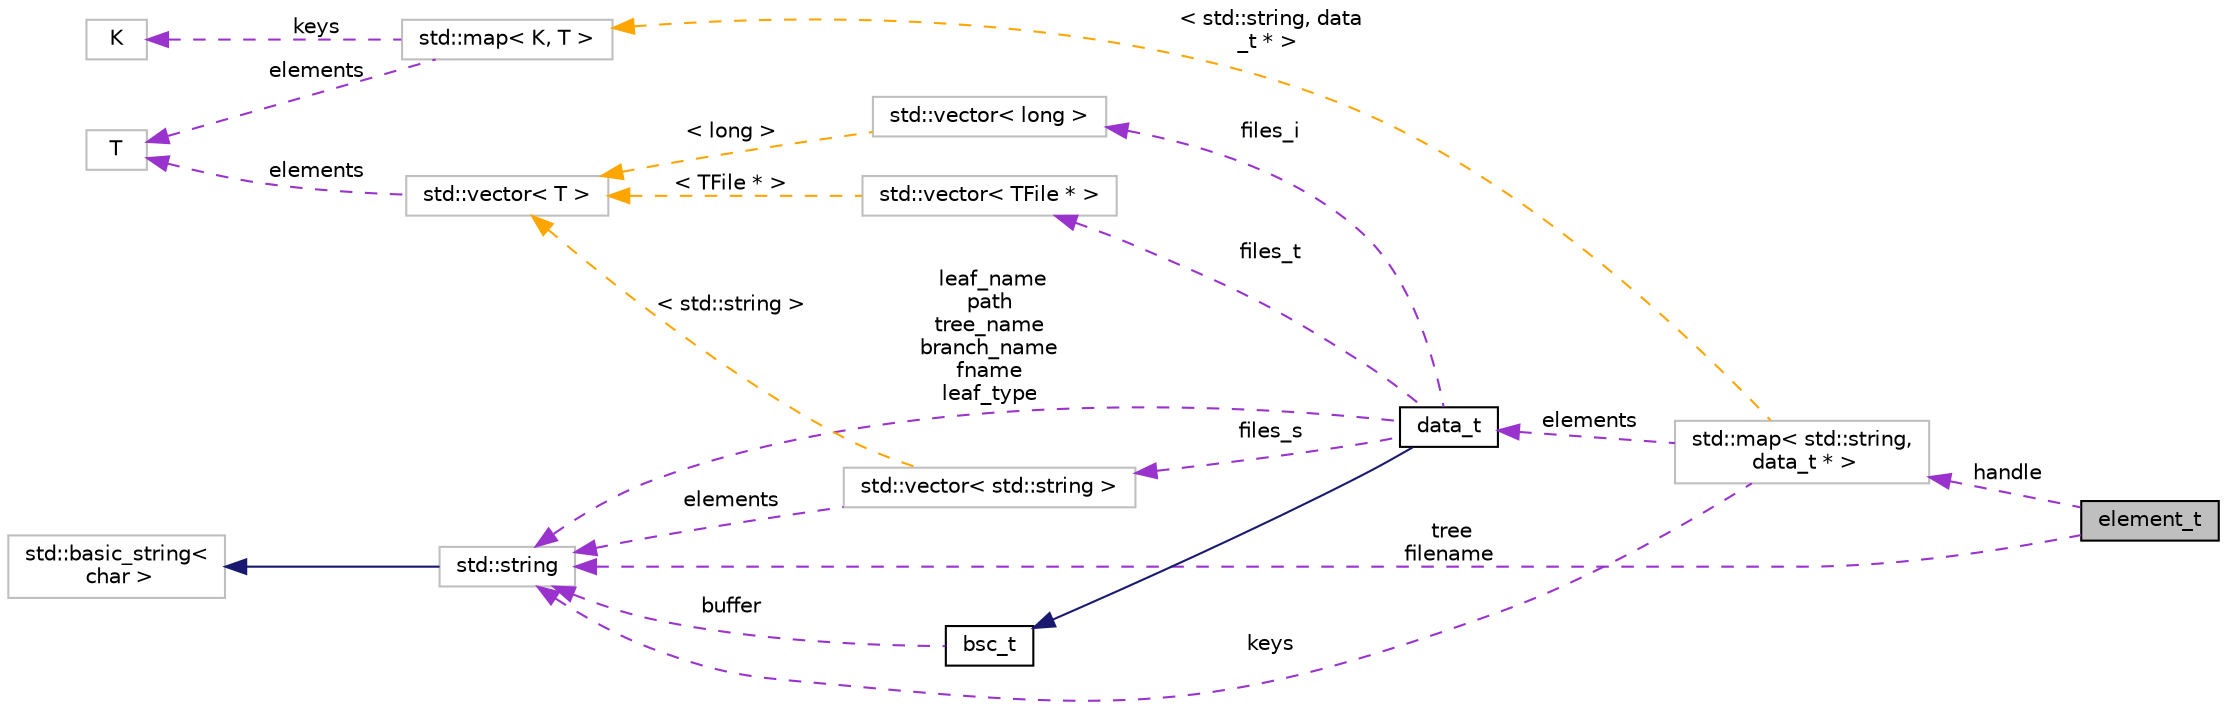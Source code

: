 digraph "element_t"
{
 // INTERACTIVE_SVG=YES
 // LATEX_PDF_SIZE
  edge [fontname="Helvetica",fontsize="10",labelfontname="Helvetica",labelfontsize="10"];
  node [fontname="Helvetica",fontsize="10",shape=record];
  rankdir="LR";
  Node1 [label="element_t",height=0.2,width=0.4,color="black", fillcolor="grey75", style="filled", fontcolor="black",tooltip=" "];
  Node2 -> Node1 [dir="back",color="darkorchid3",fontsize="10",style="dashed",label=" handle" ,fontname="Helvetica"];
  Node2 [label="std::map\< std::string,\l data_t * \>",height=0.2,width=0.4,color="grey75", fillcolor="white", style="filled",tooltip=" "];
  Node3 -> Node2 [dir="back",color="darkorchid3",fontsize="10",style="dashed",label=" keys" ,fontname="Helvetica"];
  Node3 [label="std::string",height=0.2,width=0.4,color="grey75", fillcolor="white", style="filled",tooltip="STL class."];
  Node4 -> Node3 [dir="back",color="midnightblue",fontsize="10",style="solid",fontname="Helvetica"];
  Node4 [label="std::basic_string\<\l char \>",height=0.2,width=0.4,color="grey75", fillcolor="white", style="filled",tooltip="STL class."];
  Node5 -> Node2 [dir="back",color="darkorchid3",fontsize="10",style="dashed",label=" elements" ,fontname="Helvetica"];
  Node5 [label="data_t",height=0.2,width=0.4,color="black", fillcolor="white", style="filled",URL="$structdata__t.html",tooltip=" "];
  Node6 -> Node5 [dir="back",color="midnightblue",fontsize="10",style="solid",fontname="Helvetica"];
  Node6 [label="bsc_t",height=0.2,width=0.4,color="black", fillcolor="white", style="filled",URL="$classbsc__t.html",tooltip="Basic structure class that provides type translation and buffer management."];
  Node3 -> Node6 [dir="back",color="darkorchid3",fontsize="10",style="dashed",label=" buffer" ,fontname="Helvetica"];
  Node7 -> Node5 [dir="back",color="darkorchid3",fontsize="10",style="dashed",label=" files_i" ,fontname="Helvetica"];
  Node7 [label="std::vector\< long \>",height=0.2,width=0.4,color="grey75", fillcolor="white", style="filled",tooltip=" "];
  Node8 -> Node7 [dir="back",color="orange",fontsize="10",style="dashed",label=" \< long \>" ,fontname="Helvetica"];
  Node8 [label="std::vector\< T \>",height=0.2,width=0.4,color="grey75", fillcolor="white", style="filled",tooltip="STL class."];
  Node9 -> Node8 [dir="back",color="darkorchid3",fontsize="10",style="dashed",label=" elements" ,fontname="Helvetica"];
  Node9 [label="T",height=0.2,width=0.4,color="grey75", fillcolor="white", style="filled",tooltip=" "];
  Node10 -> Node5 [dir="back",color="darkorchid3",fontsize="10",style="dashed",label=" files_t" ,fontname="Helvetica"];
  Node10 [label="std::vector\< TFile * \>",height=0.2,width=0.4,color="grey75", fillcolor="white", style="filled",tooltip=" "];
  Node8 -> Node10 [dir="back",color="orange",fontsize="10",style="dashed",label=" \< TFile * \>" ,fontname="Helvetica"];
  Node3 -> Node5 [dir="back",color="darkorchid3",fontsize="10",style="dashed",label=" leaf_name\npath\ntree_name\nbranch_name\nfname\nleaf_type" ,fontname="Helvetica"];
  Node11 -> Node5 [dir="back",color="darkorchid3",fontsize="10",style="dashed",label=" files_s" ,fontname="Helvetica"];
  Node11 [label="std::vector\< std::string \>",height=0.2,width=0.4,color="grey75", fillcolor="white", style="filled",tooltip=" "];
  Node3 -> Node11 [dir="back",color="darkorchid3",fontsize="10",style="dashed",label=" elements" ,fontname="Helvetica"];
  Node8 -> Node11 [dir="back",color="orange",fontsize="10",style="dashed",label=" \< std::string \>" ,fontname="Helvetica"];
  Node12 -> Node2 [dir="back",color="orange",fontsize="10",style="dashed",label=" \< std::string, data\l_t * \>" ,fontname="Helvetica"];
  Node12 [label="std::map\< K, T \>",height=0.2,width=0.4,color="grey75", fillcolor="white", style="filled",tooltip="STL class."];
  Node13 -> Node12 [dir="back",color="darkorchid3",fontsize="10",style="dashed",label=" keys" ,fontname="Helvetica"];
  Node13 [label="K",height=0.2,width=0.4,color="grey75", fillcolor="white", style="filled",tooltip=" "];
  Node9 -> Node12 [dir="back",color="darkorchid3",fontsize="10",style="dashed",label=" elements" ,fontname="Helvetica"];
  Node3 -> Node1 [dir="back",color="darkorchid3",fontsize="10",style="dashed",label=" tree\nfilename" ,fontname="Helvetica"];
}
